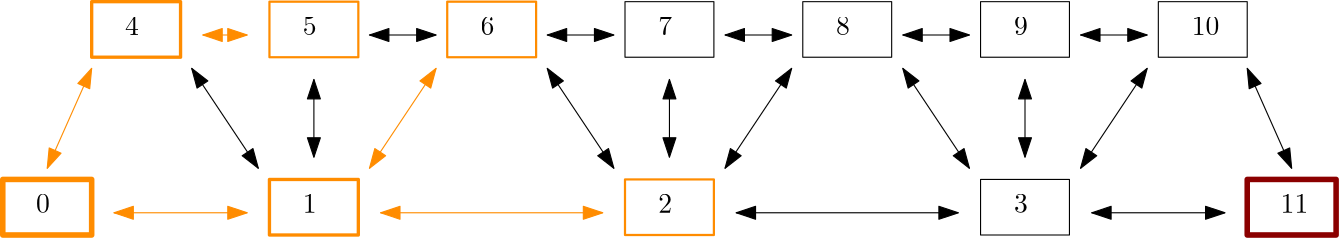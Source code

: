 <?xml version="1.0"?>
<!DOCTYPE ipe SYSTEM "ipe.dtd">
<ipe version="70206" creator="Ipe 7.2.7">
<info created="D:20180403135043" modified="D:20180418114718"/>
<ipestyle name="basic">
<symbol name="arrow/arc(spx)">
<path stroke="sym-stroke" fill="sym-stroke" pen="sym-pen">
0 0 m
-1 0.333 l
-1 -0.333 l
h
</path>
</symbol>
<symbol name="arrow/farc(spx)">
<path stroke="sym-stroke" fill="white" pen="sym-pen">
0 0 m
-1 0.333 l
-1 -0.333 l
h
</path>
</symbol>
<symbol name="arrow/ptarc(spx)">
<path stroke="sym-stroke" fill="sym-stroke" pen="sym-pen">
0 0 m
-1 0.333 l
-0.8 0 l
-1 -0.333 l
h
</path>
</symbol>
<symbol name="arrow/fptarc(spx)">
<path stroke="sym-stroke" fill="white" pen="sym-pen">
0 0 m
-1 0.333 l
-0.8 0 l
-1 -0.333 l
h
</path>
</symbol>
<symbol name="mark/circle(sx)" transformations="translations">
<path fill="sym-stroke">
0.6 0 0 0.6 0 0 e
0.4 0 0 0.4 0 0 e
</path>
</symbol>
<symbol name="mark/disk(sx)" transformations="translations">
<path fill="sym-stroke">
0.6 0 0 0.6 0 0 e
</path>
</symbol>
<symbol name="mark/fdisk(sfx)" transformations="translations">
<group>
<path fill="sym-fill">
0.5 0 0 0.5 0 0 e
</path>
<path fill="sym-stroke" fillrule="eofill">
0.6 0 0 0.6 0 0 e
0.4 0 0 0.4 0 0 e
</path>
</group>
</symbol>
<symbol name="mark/box(sx)" transformations="translations">
<path fill="sym-stroke" fillrule="eofill">
-0.6 -0.6 m
0.6 -0.6 l
0.6 0.6 l
-0.6 0.6 l
h
-0.4 -0.4 m
0.4 -0.4 l
0.4 0.4 l
-0.4 0.4 l
h
</path>
</symbol>
<symbol name="mark/square(sx)" transformations="translations">
<path fill="sym-stroke">
-0.6 -0.6 m
0.6 -0.6 l
0.6 0.6 l
-0.6 0.6 l
h
</path>
</symbol>
<symbol name="mark/fsquare(sfx)" transformations="translations">
<group>
<path fill="sym-fill">
-0.5 -0.5 m
0.5 -0.5 l
0.5 0.5 l
-0.5 0.5 l
h
</path>
<path fill="sym-stroke" fillrule="eofill">
-0.6 -0.6 m
0.6 -0.6 l
0.6 0.6 l
-0.6 0.6 l
h
-0.4 -0.4 m
0.4 -0.4 l
0.4 0.4 l
-0.4 0.4 l
h
</path>
</group>
</symbol>
<symbol name="mark/cross(sx)" transformations="translations">
<group>
<path fill="sym-stroke">
-0.43 -0.57 m
0.57 0.43 l
0.43 0.57 l
-0.57 -0.43 l
h
</path>
<path fill="sym-stroke">
-0.43 0.57 m
0.57 -0.43 l
0.43 -0.57 l
-0.57 0.43 l
h
</path>
</group>
</symbol>
<symbol name="arrow/fnormal(spx)">
<path stroke="sym-stroke" fill="white" pen="sym-pen">
0 0 m
-1 0.333 l
-1 -0.333 l
h
</path>
</symbol>
<symbol name="arrow/pointed(spx)">
<path stroke="sym-stroke" fill="sym-stroke" pen="sym-pen">
0 0 m
-1 0.333 l
-0.8 0 l
-1 -0.333 l
h
</path>
</symbol>
<symbol name="arrow/fpointed(spx)">
<path stroke="sym-stroke" fill="white" pen="sym-pen">
0 0 m
-1 0.333 l
-0.8 0 l
-1 -0.333 l
h
</path>
</symbol>
<symbol name="arrow/linear(spx)">
<path stroke="sym-stroke" pen="sym-pen">
-1 0.333 m
0 0 l
-1 -0.333 l
</path>
</symbol>
<symbol name="arrow/fdouble(spx)">
<path stroke="sym-stroke" fill="white" pen="sym-pen">
0 0 m
-1 0.333 l
-1 -0.333 l
h
-1 0 m
-2 0.333 l
-2 -0.333 l
h
</path>
</symbol>
<symbol name="arrow/double(spx)">
<path stroke="sym-stroke" fill="sym-stroke" pen="sym-pen">
0 0 m
-1 0.333 l
-1 -0.333 l
h
-1 0 m
-2 0.333 l
-2 -0.333 l
h
</path>
</symbol>
<pen name="heavier" value="0.8"/>
<pen name="fat" value="1.2"/>
<pen name="ultrafat" value="2"/>
<symbolsize name="large" value="5"/>
<symbolsize name="small" value="2"/>
<symbolsize name="tiny" value="1.1"/>
<arrowsize name="large" value="10"/>
<arrowsize name="small" value="5"/>
<arrowsize name="tiny" value="3"/>
<color name="red" value="1 0 0"/>
<color name="green" value="0 1 0"/>
<color name="blue" value="0 0 1"/>
<color name="yellow" value="1 1 0"/>
<color name="orange" value="1 0.647 0"/>
<color name="gold" value="1 0.843 0"/>
<color name="purple" value="0.627 0.125 0.941"/>
<color name="gray" value="0.745"/>
<color name="brown" value="0.647 0.165 0.165"/>
<color name="navy" value="0 0 0.502"/>
<color name="pink" value="1 0.753 0.796"/>
<color name="seagreen" value="0.18 0.545 0.341"/>
<color name="turquoise" value="0.251 0.878 0.816"/>
<color name="violet" value="0.933 0.51 0.933"/>
<color name="darkblue" value="0 0 0.545"/>
<color name="darkcyan" value="0 0.545 0.545"/>
<color name="darkgray" value="0.663"/>
<color name="darkgreen" value="0 0.392 0"/>
<color name="darkmagenta" value="0.545 0 0.545"/>
<color name="darkorange" value="1 0.549 0"/>
<color name="darkred" value="0.545 0 0"/>
<color name="lightblue" value="0.678 0.847 0.902"/>
<color name="lightcyan" value="0.878 1 1"/>
<color name="lightgray" value="0.827"/>
<color name="lightgreen" value="0.565 0.933 0.565"/>
<color name="lightyellow" value="1 1 0.878"/>
<dashstyle name="dashed" value="[4] 0"/>
<dashstyle name="dotted" value="[1 3] 0"/>
<dashstyle name="dash dotted" value="[4 2 1 2] 0"/>
<dashstyle name="dash dot dotted" value="[4 2 1 2 1 2] 0"/>
<textsize name="large" value="\large"/>
<textsize name="Large" value="\Large"/>
<textsize name="LARGE" value="\LARGE"/>
<textsize name="huge" value="\huge"/>
<textsize name="Huge" value="\Huge"/>
<textsize name="small" value="\small"/>
<textsize name="footnote" value="\footnotesize"/>
<textsize name="tiny" value="\tiny"/>
<textstyle name="center" begin="\begin{center}" end="\end{center}"/>
<textstyle name="itemize" begin="\begin{itemize}" end="\end{itemize}"/>
<textstyle name="item" begin="\begin{itemize}\item{}" end="\end{itemize}"/>
<gridsize name="4 pts" value="4"/>
<gridsize name="8 pts (~3 mm)" value="8"/>
<gridsize name="16 pts (~6 mm)" value="16"/>
<gridsize name="32 pts (~12 mm)" value="32"/>
<gridsize name="10 pts (~3.5 mm)" value="10"/>
<gridsize name="20 pts (~7 mm)" value="20"/>
<gridsize name="14 pts (~5 mm)" value="14"/>
<gridsize name="28 pts (~10 mm)" value="28"/>
<gridsize name="56 pts (~20 mm)" value="56"/>
<anglesize name="90 deg" value="90"/>
<anglesize name="60 deg" value="60"/>
<anglesize name="45 deg" value="45"/>
<anglesize name="30 deg" value="30"/>
<anglesize name="22.5 deg" value="22.5"/>
<opacity name="10%" value="0.1"/>
<opacity name="30%" value="0.3"/>
<opacity name="50%" value="0.5"/>
<opacity name="75%" value="0.75"/>
<tiling name="falling" angle="-60" step="4" width="1"/>
<tiling name="rising" angle="30" step="4" width="1"/>
</ipestyle>
<page>
<layer name="alpha"/>
<view layers="alpha" active="alpha"/>
<path layer="alpha" matrix="1 0 0 1 -208 -128" stroke="darkorange" pen="ultrafat">
224 484 m
224 464 l
256 464 l
256 484 l
h
</path>
<path matrix="1 0 0 1 -176 -64" stroke="darkorange" pen="fat">
224 484 m
224 464 l
256 464 l
256 484 l
h
</path>
<path matrix="1 0 0 1 -112 -64" stroke="darkorange" pen="heavier">
224 484 m
224 464 l
256 464 l
256 484 l
h
</path>
<path matrix="1 0 0 1 -48 -64" stroke="darkorange" pen="heavier">
224 484 m
224 464 l
256 464 l
256 484 l
h
</path>
<path matrix="1 0 0 1 16 -64" stroke="black">
224 484 m
224 464 l
256 464 l
256 484 l
h
</path>
<path matrix="1 0 0 1 -112 -128" stroke="darkorange" pen="fat">
224 484 m
224 464 l
256 464 l
256 484 l
h
</path>
<path matrix="1 0 0 1 16 -128" stroke="darkorange" pen="heavier">
224 484 m
224 464 l
256 464 l
256 484 l
h
</path>
<path matrix="1 0 0 1 80 -64" stroke="black">
224 484 m
224 464 l
256 464 l
256 484 l
h
</path>
<path matrix="1 0 0 1 144 -64" stroke="black">
224 484 m
224 464 l
256 464 l
256 484 l
h
</path>
<path matrix="1 0 0 1 144 -128" stroke="black">
224 484 m
224 464 l
256 464 l
256 484 l
h
</path>
<path matrix="1 0 0 1 208 -64" stroke="black">
224 484 m
224 464 l
256 464 l
256 484 l
h
</path>
<path matrix="1 0 0 1 240 -128" stroke="darkred" pen="ultrafat">
224 484 m
224 464 l
256 464 l
256 484 l
h
</path>
<path stroke="darkorange" arrow="normal/normal" rarrow="normal/normal">
56 344 m
104 344 l
</path>
<path stroke="darkorange" arrow="normal/normal" rarrow="normal/normal">
152 344 m
232 344 l
</path>
<path stroke="black" arrow="normal/normal" rarrow="normal/normal">
280 344 m
360 344 l
</path>
<path stroke="black" arrow="normal/normal" rarrow="normal/normal">
408 344 m
456 344 l
</path>
<path stroke="darkorange" arrow="normal/normal" rarrow="normal/normal">
88 408 m
104 408 l
</path>
<path stroke="black" arrow="normal/normal" rarrow="normal/normal">
148 408 m
172 408 l
</path>
<path stroke="black" arrow="normal/normal" rarrow="normal/normal">
212 408 m
236 408 l
</path>
<path stroke="black" arrow="normal/normal" rarrow="normal/normal">
276 408 m
300 408 l
</path>
<path stroke="black" arrow="normal/normal" rarrow="normal/normal">
340 408 m
364 408 l
</path>
<path stroke="black" arrow="normal/normal" rarrow="normal/normal">
404 408 m
428 408 l
</path>
<path stroke="black" arrow="normal/normal" rarrow="normal/normal">
128 392 m
128 364 l
</path>
<path stroke="black" arrow="normal/normal" rarrow="normal/normal">
256 392 m
256 364 l
</path>
<path stroke="black" arrow="normal/normal" rarrow="normal/normal">
384 392 m
384 364 l
</path>
<path stroke="darkorange" arrow="normal/normal" rarrow="normal/normal">
148 360 m
172 396 l
</path>
<path stroke="black" arrow="normal/normal" rarrow="normal/normal">
212 396 m
236 360 l
</path>
<path stroke="black" arrow="normal/normal" rarrow="normal/normal">
276 360 m
300 396 l
</path>
<path stroke="black" arrow="normal/normal" rarrow="normal/normal">
340 396 m
364 360 l
</path>
<path stroke="black" arrow="normal/normal" rarrow="normal/normal">
404 360 m
428 396 l
</path>
<path stroke="black" arrow="normal/normal" rarrow="normal/normal">
84 396 m
108 360 l
</path>
<path stroke="black" arrow="normal/normal" rarrow="normal/normal">
464 396 m
480 360 l
</path>
<path stroke="darkorange" arrow="normal/normal" rarrow="normal/normal">
48 396 m
32 360 l
</path>
<text matrix="1 0 0 1 -108 -364" transformations="translations" pos="136 708" stroke="black" type="label" width="4.981" height="6.42" depth="0" valign="baseline">0</text>
<text matrix="1 0 0 1 -12 -364" transformations="translations" pos="136 708" stroke="black" type="label" width="4.981" height="6.42" depth="0" valign="baseline">1</text>
<text matrix="1 0 0 1 116 -364" transformations="translations" pos="136 708" stroke="black" type="label" width="4.981" height="6.42" depth="0" valign="baseline">2</text>
<text matrix="1 0 0 1 244 -364" transformations="translations" pos="136 708" stroke="black" type="label" width="4.981" height="6.42" depth="0" valign="baseline">3</text>
<text matrix="1 0 0 1 340 -364" transformations="translations" pos="136 708" stroke="black" type="label" width="9.963" height="6.42" depth="0" valign="baseline">11</text>
<text matrix="1 0 0 1 -76 -300" transformations="translations" pos="136 708" stroke="black" type="label" width="4.981" height="6.42" depth="0" valign="baseline">4</text>
<text matrix="1 0 0 1 -12 -300" transformations="translations" pos="136 708" stroke="black" type="label" width="4.981" height="6.42" depth="0" valign="baseline">5</text>
<text matrix="1 0 0 1 52 -300" transformations="translations" pos="136 708" stroke="black" type="label" width="4.981" height="6.42" depth="0" valign="baseline">6</text>
<text matrix="1 0 0 1 116 -300" transformations="translations" pos="136 708" stroke="black" type="label" width="4.981" height="6.42" depth="0" valign="baseline">7</text>
<text matrix="1 0 0 1 180 -300" transformations="translations" pos="136 708" stroke="black" type="label" width="4.981" height="6.42" depth="0" valign="baseline">8</text>
<text matrix="1 0 0 1 244 -300" transformations="translations" pos="136 708" stroke="black" type="label" width="4.981" height="6.42" depth="0" valign="baseline">9</text>
<text matrix="1 0 0 1 308 -300" transformations="translations" pos="136 708" stroke="black" type="label" width="9.963" height="6.42" depth="0" valign="baseline">10</text>
</page>
</ipe>
